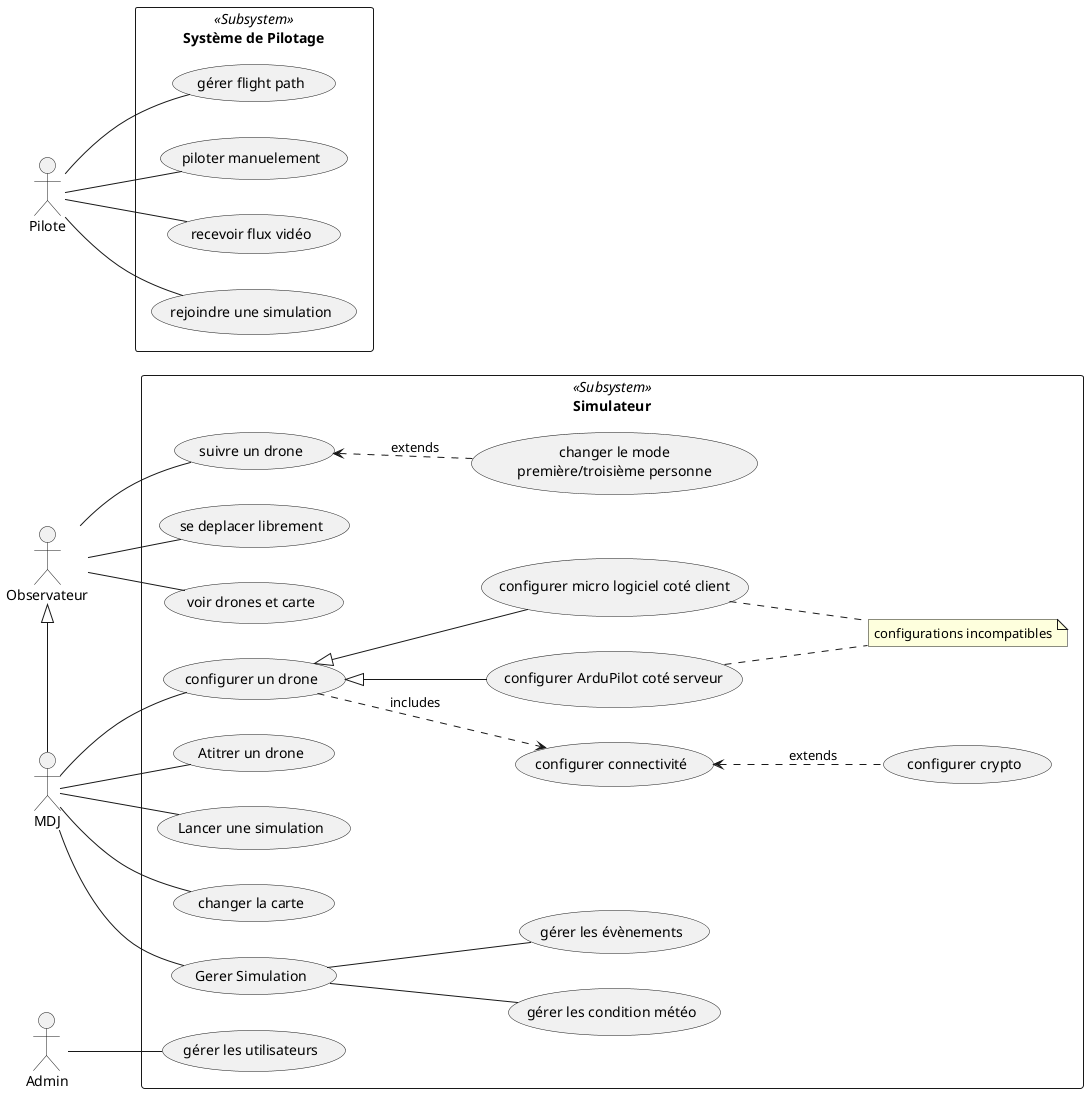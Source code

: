 @startuml

left to right direction

actor Observateur
actor MDJ
actor Pilote
actor Admin
'actor Admin

rectangle "Système de Pilotage" <<Subsystem>> as SysPilot {
    Pilote -- (gérer flight path)
    Pilote -- (piloter manuelement)
    Pilote -- (recevoir flux vidéo)
    Pilote -- (rejoindre une simulation)
}



MDJ -left-|> Observateur

rectangle Simulateur <<Subsystem>> {

    usecase (suivre un drone) as follow_drone

    follow_drone <.down. (changer le mode\npremière/troisième personne) : extends

    Observateur -- (se deplacer librement)
    Observateur -- (voir drones et carte)
    Observateur -- follow_drone

    usecase (configurer un drone) as cfg_drone
    usecase (configurer connectivité) as cfg_conn
    usecase (configurer crypto) as cfg_crypt
    usecase (configurer ArduPilot coté serveur) as cfg_ardu_ss
    usecase (configurer micro logiciel coté client) as cfg_ardu_cs
    usecase (Atitrer un drone) as cfg_attrib_drone
    usecase (Lancer une simulation) as cfg_sim
    note "configurations incompatibles" as mutex1

    cfg_drone .down.> cfg_conn : includes
    cfg_conn <.down. cfg_crypt : extends
    cfg_drone <|-- cfg_ardu_ss 
    cfg_drone <|-- cfg_ardu_cs 
    cfg_ardu_ss .. mutex1
    cfg_ardu_cs .. mutex1

    MDJ -- (changer la carte)
    MDJ -- (Gerer Simulation)
    (Gerer Simulation) -- (gérer les condition météo)
    (Gerer Simulation) -- (gérer les évènements)
    MDJ -- cfg_drone
    MDJ -- cfg_attrib_drone
    MDJ -- cfg_sim

    Admin -- (gérer les utilisateurs)

}

@enduml
